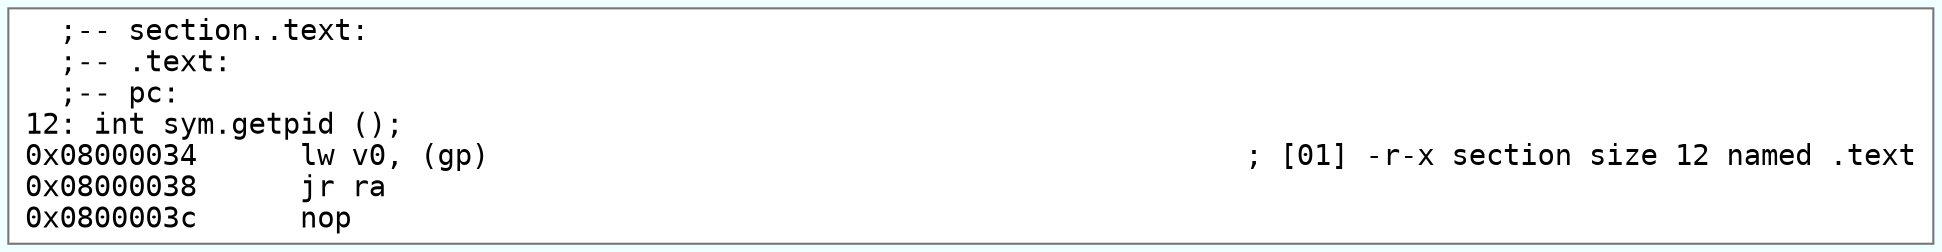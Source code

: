digraph code {
	graph [bgcolor=azure fontsize=8 fontname="Courier" splines="ortho"];
	node [fillcolor=gray style=filled shape=box];
	edge [arrowhead="normal"];
	"0x08000034" [URL="sym.getpid/0x08000034", fillcolor="white",color="#767676", fontname="Courier",label="  ;-- section..text:\l  ;-- .text:\l  ;-- pc:\l12: int sym.getpid ();\l0x08000034      lw v0, (gp)                                            ; [01] -r-x section size 12 named .text\l0x08000038      jr ra\l0x0800003c      nop\l"]
}
